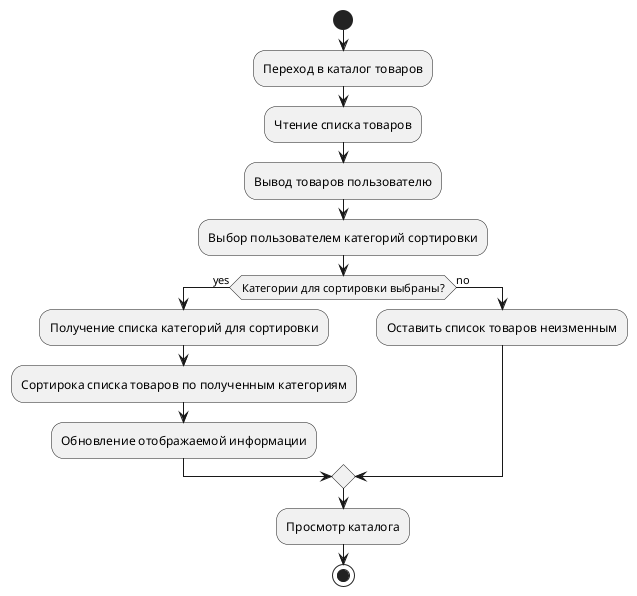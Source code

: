 @startuml
'https://plantuml.com/activity-diagram-beta

start
:Переход в каталог товаров;
:Чтение списка товаров;
:Вывод товаров пользователю;
:Выбор пользователем категорий сортировки;
if (Категории для сортировки выбраны?) is (yes) then
  :Получение списка категорий для сортировки;
  :Сортирока списка товаров по полученным категориям;
  :Обновление отображаемой информации;
else (no)
  :Оставить список товаров неизменным;
endif
:Просмотр каталога;
stop
@enduml
